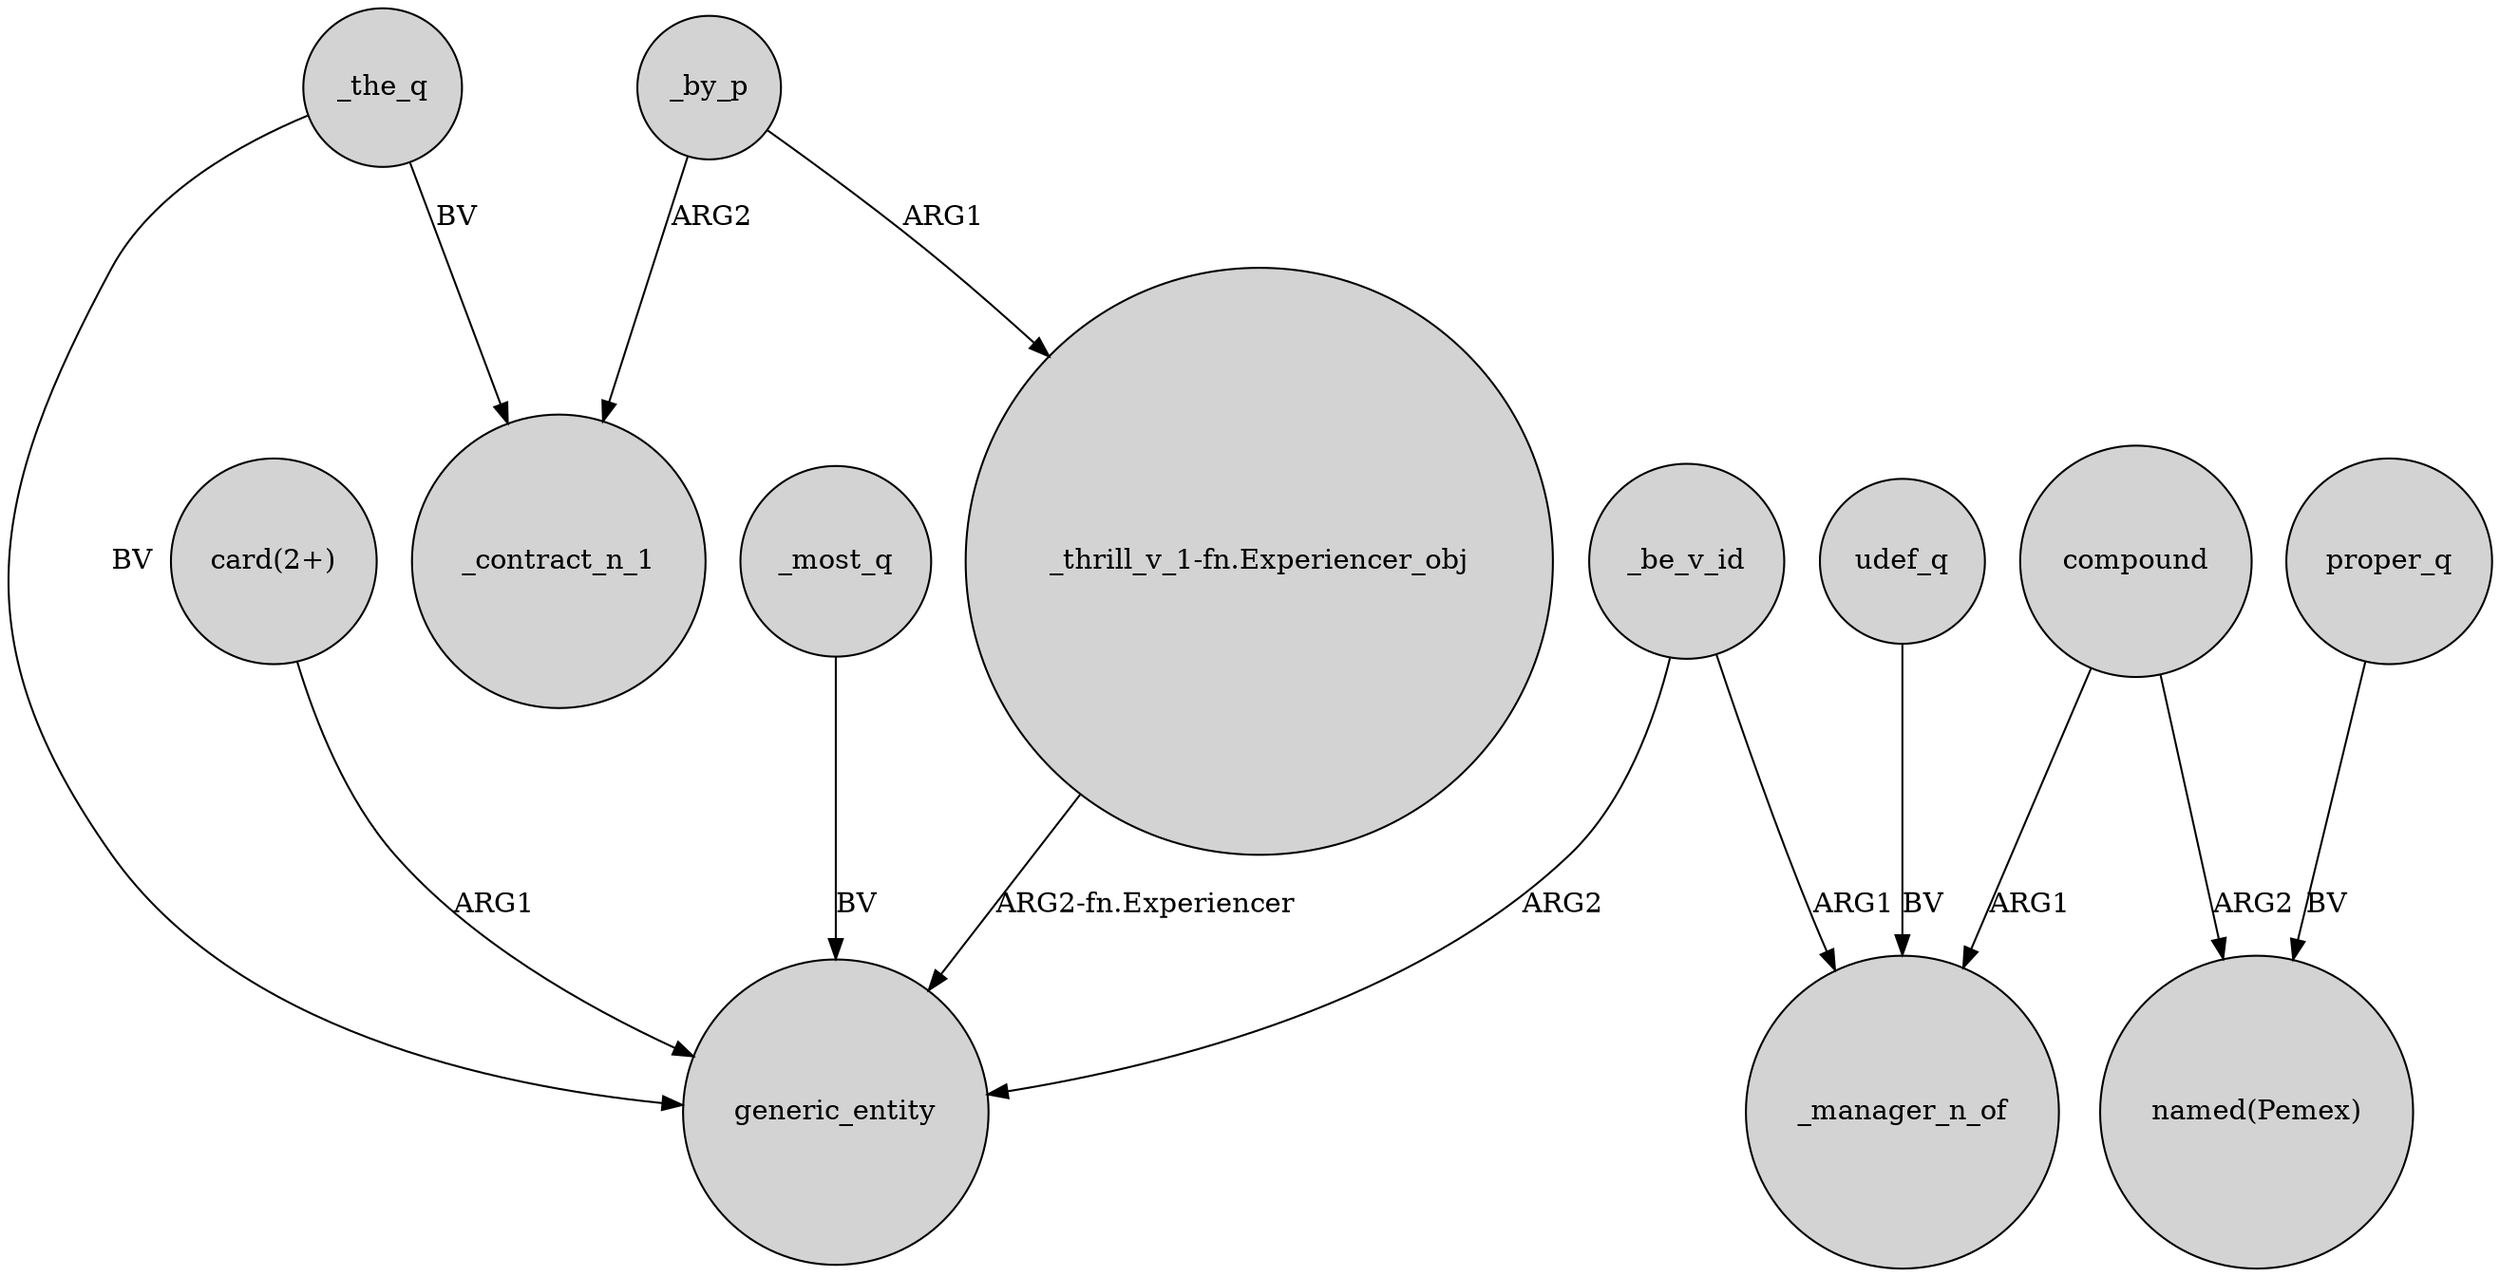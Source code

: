 digraph {
	node [shape=circle style=filled]
	_the_q -> generic_entity [label=BV]
	_the_q -> _contract_n_1 [label=BV]
	compound -> _manager_n_of [label=ARG1]
	_be_v_id -> _manager_n_of [label=ARG1]
	"_thrill_v_1-fn.Experiencer_obj" -> generic_entity [label="ARG2-fn.Experiencer"]
	proper_q -> "named(Pemex)" [label=BV]
	_by_p -> _contract_n_1 [label=ARG2]
	_by_p -> "_thrill_v_1-fn.Experiencer_obj" [label=ARG1]
	_be_v_id -> generic_entity [label=ARG2]
	"card(2+)" -> generic_entity [label=ARG1]
	_most_q -> generic_entity [label=BV]
	compound -> "named(Pemex)" [label=ARG2]
	udef_q -> _manager_n_of [label=BV]
}
